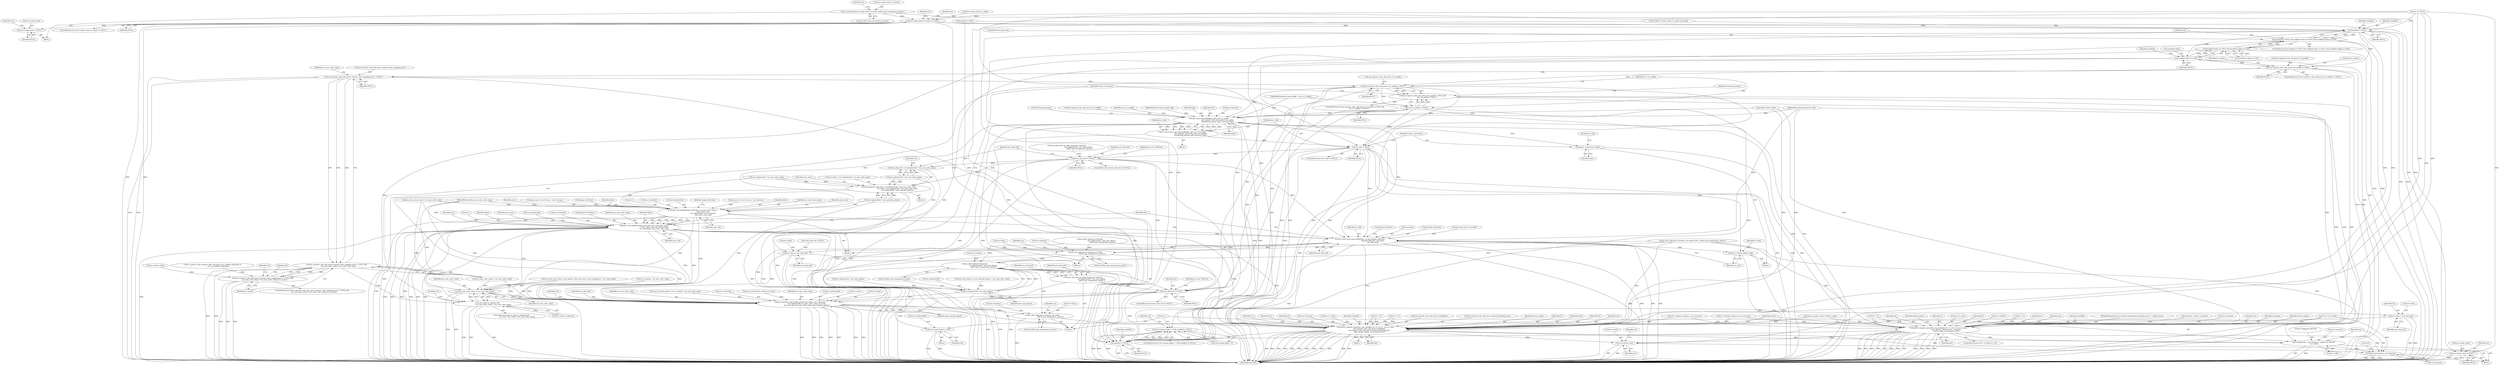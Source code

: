 digraph "0_ghostscript_d621292fb2c8157d9899dcd83fd04dd250e30fe4@pointer" {
"1000337" [label="(Call,rc_decrement(ctx->mask_stack->rc_mask, \"pdf14_pop_transparency_group\"))"];
"1000345" [label="(Call,ctx->mask_stack->rc_mask == NULL)"];
"1000361" [label="(Call,ctx->mask_stack = NULL)"];
"1000371" [label="(Call,tos->mask_stack = NULL)"];
"1000383" [label="(Call,maskbuf != NULL)"];
"1000382" [label="(Call,maskbuf != NULL && maskbuf->data == NULL && maskbuf->alpha == 255)"];
"1000911" [label="(Call,ctx->smask_depth > 0 && maskbuf != NULL)"];
"1000387" [label="(Call,maskbuf->data == NULL)"];
"1000386" [label="(Call,maskbuf->data == NULL && maskbuf->alpha == 255)"];
"1000445" [label="(Call,nos->parent_color_info_procs->icc_profile != NULL)"];
"1000474" [label="(Call,nos->parent_color_info_procs->parent_color_mapping_procs != NULL)"];
"1000473" [label="(Call,nos->parent_color_info_procs->parent_color_mapping_procs != NULL &&\n        nos_num_color_comp != tos_num_color_comp)"];
"1000472" [label="(Call,(nos->parent_color_info_procs->parent_color_mapping_procs != NULL &&\n        nos_num_color_comp != tos_num_color_comp) || icc_match)"];
"1000713" [label="(Call,!(icc_link->is_identity) &&\n                        nos_num_color_comp != tos_num_color_comp)"];
"1000509" [label="(Call,nos->parent_color_info_procs->icc_profile != NULL)"];
"1000508" [label="(Call,nos->parent_color_info_procs->icc_profile != NULL &&\n                curr_icc_profile != NULL)"];
"1000516" [label="(Call,curr_icc_profile != NULL)"];
"1000552" [label="(Call,gsicc_get_link_profile(pgs, dev, curr_icc_profile,\n                                    nos->parent_color_info_procs->icc_profile,\n                                    &rendering_params, pgs->memory, false))"];
"1000550" [label="(Call,icc_link = gsicc_get_link_profile(pgs, dev, curr_icc_profile,\n                                    nos->parent_color_info_procs->icc_profile,\n                                    &rendering_params, pgs->memory, false))"];
"1000568" [label="(Call,icc_link != NULL)"];
"1000599" [label="(Call,new_data_buf == NULL)"];
"1000604" [label="(Call,memcpy(new_data_buf + tos->planestride * nos_num_color_comp,\n                                   tos->data + tos->planestride * tos_num_color_comp,\n                                   tos->planestride * num_noncolor_planes))"];
"1000605" [label="(Call,new_data_buf + tos->planestride * nos_num_color_comp)"];
"1000699" [label="(Call,(icc_link->procs.map_buffer)(dev, icc_link, &input_buff_desc,\n                                                     &output_buff_desc, tos->data,\n                                                     new_data_buf))"];
"1000710" [label="(Call,gsicc_release_link(icc_link))"];
"1000722" [label="(Call,gs_free_object(ctx->memory, tos->data,\n                            \"pdf14_pop_transparency_group\"))"];
"1000740" [label="(Call,gs_alloc_bytes(ctx->memory,\n                                    tos->planestride * new_num_planes,\n                                    \"pdf14_pop_transparency_group\"))"];
"1000738" [label="(Call,new_data_buf = gs_alloc_bytes(ctx->memory,\n                                    tos->planestride * new_num_planes,\n                                    \"pdf14_pop_transparency_group\"))"];
"1000751" [label="(Call,new_data_buf == NULL)"];
"1000756" [label="(Call,gs_transform_color_buffer_generic(tos->data, tos->rowstride,\n                            tos->planestride, tos_num_color_comp, tos->rect,\n                            new_data_buf, nos_num_color_comp, num_noncolor_planes))"];
"1000773" [label="(Call,gs_free_object(ctx->memory, tos->data,\n                                \"pdf14_pop_transparency_group\"))"];
"1000846" [label="(Call,pdf14_compose_group(tos, nos, maskbuf, x0, x1, y0, y1, nos->n_chan,\n                 nos->parent_color_info_procs->isadditive,\n                 nos->parent_color_info_procs->parent_blending_procs,\n                 false, drawn_comps, ctx->memory, dev))"];
"1000905" [label="(Call,ctx->stack = nos)"];
"1000917" [label="(Call,maskbuf != NULL)"];
"1000926" [label="(Call,if_debug1m('v', ctx->memory, \"[v]pop buf, idle=%d\n\", tos->idle))"];
"1000935" [label="(Call,pdf14_buf_free(tos, ctx->memory))"];
"1000781" [label="(Call,tos->data = new_data_buf)"];
"1000730" [label="(Call,tos->data = new_data_buf)"];
"1000572" [label="(Call,nonicc_conversion = false)"];
"1000667" [label="(Call,gsicc_init_buffer(&input_buff_desc, tos_num_color_comp, 1,\n                                          false, false, true,\n                                          tos->planestride, tos->rowstride,\n                                          num_rows, num_cols))"];
"1000683" [label="(Call,gsicc_init_buffer(&output_buff_desc, nos_num_color_comp,\n                                          1, false, false, true, tos->planestride,\n                                          tos->rowstride, num_rows, num_cols))"];
"1000718" [label="(Call,nos_num_color_comp != tos_num_color_comp)"];
"1000744" [label="(Call,tos->planestride * new_num_planes)"];
"1000921" [label="(Call,ctx->smask_blend = true)"];
"1000883" [label="(Call,pdf14_compose_group(tos, nos, maskbuf, x0, x1, y0, y1, nos->n_chan,\n                                ctx->additive, pblend_procs, overprint,\n                                drawn_comps, ctx->memory, dev))"];
"1000572" [label="(Call,nonicc_conversion = false)"];
"1000919" [label="(Identifier,NULL)"];
"1000509" [label="(Call,nos->parent_color_info_procs->icc_profile != NULL)"];
"1000714" [label="(Call,!(icc_link->is_identity))"];
"1000385" [label="(Identifier,NULL)"];
"1000711" [label="(Identifier,icc_link)"];
"1000445" [label="(Call,nos->parent_color_info_procs->icc_profile != NULL)"];
"1000862" [label="(Call,nos->parent_color_info_procs->parent_blending_procs)"];
"1000741" [label="(Call,ctx->memory)"];
"1000362" [label="(Call,ctx->mask_stack)"];
"1000232" [label="(Call,maskbuf = NULL)"];
"1000522" [label="(Identifier,rendering_params)"];
"1000681" [label="(Identifier,num_rows)"];
"1000137" [label="(MethodParameterIn,gs_gstate *pgs)"];
"1000386" [label="(Call,maskbuf->data == NULL && maskbuf->alpha == 255)"];
"1000381" [label="(ControlStructure,if (maskbuf != NULL && maskbuf->data == NULL && maskbuf->alpha == 255))"];
"1000877" [label="(Call,x0 < x1)"];
"1000141" [label="(MethodParameterIn,cmm_profile_t *curr_icc_profile)"];
"1000671" [label="(Literal,1)"];
"1000729" [label="(Literal,\"pdf14_pop_transparency_group\")"];
"1000688" [label="(Identifier,false)"];
"1000468" [label="(Call,icc_match = false)"];
"1000494" [label="(Block,)"];
"1000920" [label="(Block,)"];
"1000346" [label="(Call,ctx->mask_stack->rc_mask)"];
"1000909" [label="(Identifier,nos)"];
"1000404" [label="(Identifier,ctx)"];
"1000726" [label="(Call,tos->data)"];
"1000724" [label="(Identifier,ctx)"];
"1000573" [label="(Identifier,nonicc_conversion)"];
"1000732" [label="(Identifier,tos)"];
"1000344" [label="(ControlStructure,if (ctx->mask_stack->rc_mask == NULL ))"];
"1000678" [label="(Call,tos->rowstride)"];
"1000690" [label="(Identifier,true)"];
"1000905" [label="(Call,ctx->stack = nos)"];
"1000753" [label="(Identifier,NULL)"];
"1000592" [label="(Call,tos->planestride * new_num_planes)"];
"1000867" [label="(Identifier,false)"];
"1000904" [label="(JumpTarget,exit:)"];
"1000850" [label="(Identifier,x0)"];
"1000780" [label="(Literal,\"pdf14_pop_transparency_group\")"];
"1000454" [label="(Identifier,icc_match)"];
"1000634" [label="(Identifier,num_rows)"];
"1000578" [label="(Identifier,icc_link)"];
"1000585" [label="(Block,)"];
"1000571" [label="(Block,)"];
"1000510" [label="(Call,nos->parent_color_info_procs->icc_profile)"];
"1000145" [label="(Call,*tos = ctx->stack)"];
"1000209" [label="(Call,nos_num_color_comp = nos->parent_color_info_procs->num_components - nos->num_spots)"];
"1000484" [label="(Identifier,icc_match)"];
"1000709" [label="(Identifier,new_data_buf)"];
"1000906" [label="(Call,ctx->stack)"];
"1000675" [label="(Call,tos->planestride)"];
"1000887" [label="(Identifier,x0)"];
"1000568" [label="(Call,icc_link != NULL)"];
"1000685" [label="(Identifier,output_buff_desc)"];
"1000772" [label="(Identifier,num_noncolor_planes)"];
"1000755" [label="(Identifier,gs_error_VMerror)"];
"1000922" [label="(Call,ctx->smask_blend)"];
"1000734" [label="(Identifier,new_data_buf)"];
"1000758" [label="(Identifier,tos)"];
"1000897" [label="(Identifier,pblend_procs)"];
"1000683" [label="(Call,gsicc_init_buffer(&output_buff_desc, nos_num_color_comp,\n                                          1, false, false, true, tos->planestride,\n                                          tos->rowstride, num_rows, num_cols))"];
"1000923" [label="(Identifier,ctx)"];
"1000942" [label="(MethodReturn,RET)"];
"1000766" [label="(Identifier,tos_num_color_comp)"];
"1000495" [label="(Call,num_noncolor_planes = tos->n_planes - tos_num_color_comp)"];
"1000473" [label="(Call,nos->parent_color_info_procs->parent_color_mapping_procs != NULL &&\n        nos_num_color_comp != tos_num_color_comp)"];
"1000738" [label="(Call,new_data_buf = gs_alloc_bytes(ctx->memory,\n                                    tos->planestride * new_num_planes,\n                                    \"pdf14_pop_transparency_group\"))"];
"1000700" [label="(Identifier,dev)"];
"1000446" [label="(Call,nos->parent_color_info_procs->icc_profile)"];
"1000143" [label="(Block,)"];
"1000371" [label="(Call,tos->mask_stack = NULL)"];
"1000911" [label="(Call,ctx->smask_depth > 0 && maskbuf != NULL)"];
"1000603" [label="(Identifier,gs_error_VMerror)"];
"1000752" [label="(Identifier,new_data_buf)"];
"1000760" [label="(Call,tos->rowstride)"];
"1000890" [label="(Identifier,y1)"];
"1000883" [label="(Call,pdf14_compose_group(tos, nos, maskbuf, x0, x1, y0, y1, nos->n_chan,\n                                ctx->additive, pblend_procs, overprint,\n                                drawn_comps, ctx->memory, dev))"];
"1000605" [label="(Call,new_data_buf + tos->planestride * nos_num_color_comp)"];
"1000453" [label="(Call,icc_match = (nos->parent_color_info_procs->icc_profile->hashcode !=\n                        curr_icc_profile->hashcode))"];
"1000719" [label="(Identifier,nos_num_color_comp)"];
"1000712" [label="(ControlStructure,if(!(icc_link->is_identity) &&\n                        nos_num_color_comp != tos_num_color_comp))"];
"1000740" [label="(Call,gs_alloc_bytes(ctx->memory,\n                                    tos->planestride * new_num_planes,\n                                    \"pdf14_pop_transparency_group\"))"];
"1000891" [label="(Call,nos->n_chan)"];
"1000142" [label="(MethodParameterIn,gx_device *dev)"];
"1000650" [label="(Call,num_cols = tos->rect.q.x - tos->rect.p.x)"];
"1000672" [label="(Identifier,false)"];
"1000918" [label="(Identifier,maskbuf)"];
"1000848" [label="(Identifier,nos)"];
"1000488" [label="(Call,x0 < x1)"];
"1000264" [label="(Call,y0 = max(tos->dirty.p.y, nos->rect.p.y))"];
"1000245" [label="(Call,nos == NULL)"];
"1000375" [label="(Identifier,NULL)"];
"1000853" [label="(Identifier,y1)"];
"1000917" [label="(Call,maskbuf != NULL)"];
"1000489" [label="(Identifier,x0)"];
"1000588" [label="(Call,gs_alloc_bytes(ctx->memory,\n                                                tos->planestride * new_num_planes,\n                                                    \"pdf14_pop_transparency_group\"))"];
"1000872" [label="(Identifier,dev)"];
"1000847" [label="(Identifier,tos)"];
"1000168" [label="(Call,*new_data_buf = NULL)"];
"1000451" [label="(Identifier,NULL)"];
"1000852" [label="(Identifier,y0)"];
"1000925" [label="(Identifier,true)"];
"1000869" [label="(Call,ctx->memory)"];
"1000383" [label="(Call,maskbuf != NULL)"];
"1000702" [label="(Call,&input_buff_desc)"];
"1000365" [label="(Identifier,NULL)"];
"1000343" [label="(Literal,\"pdf14_pop_transparency_group\")"];
"1000614" [label="(Identifier,tos)"];
"1000682" [label="(Identifier,num_cols)"];
"1000361" [label="(Call,ctx->mask_stack = NULL)"];
"1000910" [label="(ControlStructure,if (ctx->smask_depth > 0 && maskbuf != NULL))"];
"1000731" [label="(Call,tos->data)"];
"1000607" [label="(Call,tos->planestride * nos_num_color_comp)"];
"1000748" [label="(Identifier,new_num_planes)"];
"1000889" [label="(Identifier,y0)"];
"1000670" [label="(Identifier,tos_num_color_comp)"];
"1000378" [label="(Identifier,tos)"];
"1000854" [label="(Call,nos->n_chan)"];
"1000351" [label="(Identifier,NULL)"];
"1000941" [label="(Literal,0)"];
"1000926" [label="(Call,if_debug1m('v', ctx->memory, \"[v]pop buf, idle=%d\n\", tos->idle))"];
"1000785" [label="(Identifier,new_data_buf)"];
"1000914" [label="(Identifier,ctx)"];
"1000687" [label="(Literal,1)"];
"1000849" [label="(Identifier,maskbuf)"];
"1000444" [label="(ControlStructure,if (nos->parent_color_info_procs->icc_profile != NULL))"];
"1000348" [label="(Identifier,ctx)"];
"1000387" [label="(Call,maskbuf->data == NULL)"];
"1000482" [label="(Identifier,nos_num_color_comp)"];
"1000497" [label="(Call,tos->n_planes - tos_num_color_comp)"];
"1000250" [label="(Call,rect_intersect(tos->dirty, tos->rect))"];
"1000721" [label="(Block,)"];
"1000894" [label="(Call,ctx->additive)"];
"1000783" [label="(Identifier,tos)"];
"1000586" [label="(Call,new_data_buf = gs_alloc_bytes(ctx->memory,\n                                                tos->planestride * new_num_planes,\n                                                    \"pdf14_pop_transparency_group\"))"];
"1000771" [label="(Identifier,nos_num_color_comp)"];
"1000345" [label="(Call,ctx->mask_stack->rc_mask == NULL)"];
"1000475" [label="(Call,nos->parent_color_info_procs->parent_color_mapping_procs)"];
"1000710" [label="(Call,gsicc_release_link(icc_link))"];
"1000737" [label="(Block,)"];
"1000763" [label="(Call,tos->planestride)"];
"1000730" [label="(Call,tos->data = new_data_buf)"];
"1000749" [label="(Literal,\"pdf14_pop_transparency_group\")"];
"1000491" [label="(Call,y0 < y1)"];
"1000281" [label="(Call,y1 = min(tos->dirty.q.y, nos->rect.q.y))"];
"1000936" [label="(Identifier,tos)"];
"1000767" [label="(Call,tos->rect)"];
"1000372" [label="(Call,tos->mask_stack)"];
"1000517" [label="(Identifier,curr_icc_profile)"];
"1000781" [label="(Call,tos->data = new_data_buf)"];
"1000600" [label="(Identifier,new_data_buf)"];
"1000553" [label="(Identifier,pgs)"];
"1000604" [label="(Call,memcpy(new_data_buf + tos->planestride * nos_num_color_comp,\n                                   tos->data + tos->planestride * tos_num_color_comp,\n                                   tos->planestride * num_noncolor_planes))"];
"1000880" [label="(Call,y0 < y1)"];
"1000574" [label="(Identifier,false)"];
"1000474" [label="(Call,nos->parent_color_info_procs->parent_color_mapping_procs != NULL)"];
"1000480" [label="(Identifier,NULL)"];
"1000337" [label="(Call,rc_decrement(ctx->mask_stack->rc_mask, \"pdf14_pop_transparency_group\"))"];
"1000875" [label="(ControlStructure,if (x0 < x1 && y0 < y1))"];
"1000722" [label="(Call,gs_free_object(ctx->memory, tos->data,\n                            \"pdf14_pop_transparency_group\"))"];
"1000777" [label="(Call,tos->data)"];
"1000621" [label="(Call,tos->planestride * num_noncolor_planes)"];
"1000744" [label="(Call,tos->planestride * new_num_planes)"];
"1000888" [label="(Identifier,x1)"];
"1000554" [label="(Identifier,dev)"];
"1000567" [label="(ControlStructure,if (icc_link != NULL))"];
"1000885" [label="(Identifier,nos)"];
"1000931" [label="(Literal,\"[v]pop buf, idle=%d\n\")"];
"1000706" [label="(Call,tos->data)"];
"1000699" [label="(Call,(icc_link->procs.map_buffer)(dev, icc_link, &input_buff_desc,\n                                                     &output_buff_desc, tos->data,\n                                                     new_data_buf))"];
"1000937" [label="(Call,ctx->memory)"];
"1000563" [label="(Call,pgs->memory)"];
"1000713" [label="(Call,!(icc_link->is_identity) &&\n                        nos_num_color_comp != tos_num_color_comp)"];
"1000338" [label="(Call,ctx->mask_stack->rc_mask)"];
"1000507" [label="(ControlStructure,if (nos->parent_color_info_procs->icc_profile != NULL &&\n                curr_icc_profile != NULL))"];
"1000757" [label="(Call,tos->data)"];
"1000368" [label="(Identifier,ctx)"];
"1000932" [label="(Call,tos->idle)"];
"1000704" [label="(Call,&output_buff_desc)"];
"1000516" [label="(Call,curr_icc_profile != NULL)"];
"1000689" [label="(Identifier,false)"];
"1000684" [label="(Call,&output_buff_desc)"];
"1000745" [label="(Call,tos->planestride)"];
"1000336" [label="(Block,)"];
"1000394" [label="(Identifier,maskbuf)"];
"1000601" [label="(Identifier,NULL)"];
"1000774" [label="(Call,ctx->memory)"];
"1000686" [label="(Identifier,nos_num_color_comp)"];
"1000886" [label="(Identifier,maskbuf)"];
"1000389" [label="(Identifier,maskbuf)"];
"1000912" [label="(Call,ctx->smask_depth > 0)"];
"1000384" [label="(Identifier,maskbuf)"];
"1000756" [label="(Call,gs_transform_color_buffer_generic(tos->data, tos->rowstride,\n                            tos->planestride, tos_num_color_comp, tos->rect,\n                            new_data_buf, nos_num_color_comp, num_noncolor_planes))"];
"1000515" [label="(Identifier,NULL)"];
"1000582" [label="(Call,nos_num_color_comp != tos_num_color_comp)"];
"1000392" [label="(Call,maskbuf->alpha == 255)"];
"1000519" [label="(Block,)"];
"1000569" [label="(Identifier,icc_link)"];
"1000667" [label="(Call,gsicc_init_buffer(&input_buff_desc, tos_num_color_comp, 1,\n                                          false, false, true,\n                                          tos->planestride, tos->rowstride,\n                                          num_rows, num_cols))"];
"1000481" [label="(Call,nos_num_color_comp != tos_num_color_comp)"];
"1000612" [label="(Call,tos->data + tos->planestride * tos_num_color_comp)"];
"1000674" [label="(Identifier,true)"];
"1000697" [label="(Identifier,num_rows)"];
"1000139" [label="(MethodParameterIn,const pdf14_nonseparable_blending_procs_t * pblend_procs)"];
"1000388" [label="(Call,maskbuf->data)"];
"1000188" [label="(Call,overprint = pdev->overprint)"];
"1000382" [label="(Call,maskbuf != NULL && maskbuf->data == NULL && maskbuf->alpha == 255)"];
"1000846" [label="(Call,pdf14_compose_group(tos, nos, maskbuf, x0, x1, y0, y1, nos->n_chan,\n                 nos->parent_color_info_procs->isadditive,\n                 nos->parent_color_info_procs->parent_blending_procs,\n                 false, drawn_comps, ctx->memory, dev))"];
"1000750" [label="(ControlStructure,if (new_data_buf == NULL))"];
"1000355" [label="(Identifier,ctx)"];
"1000691" [label="(Call,tos->planestride)"];
"1000903" [label="(Identifier,dev)"];
"1000633" [label="(Call,num_rows = tos->rect.q.y - tos->rect.p.y)"];
"1000570" [label="(Identifier,NULL)"];
"1000718" [label="(Call,nos_num_color_comp != tos_num_color_comp)"];
"1000739" [label="(Identifier,new_data_buf)"];
"1000857" [label="(Call,nos->parent_color_info_procs->isadditive)"];
"1000552" [label="(Call,gsicc_get_link_profile(pgs, dev, curr_icc_profile,\n                                    nos->parent_color_info_procs->icc_profile,\n                                    &rendering_params, pgs->memory, false))"];
"1000194" [label="(Call,drawn_comps = pdev->drawn_comps)"];
"1000900" [label="(Call,ctx->memory)"];
"1000628" [label="(Call,new_data_buf = tos->data)"];
"1000868" [label="(Identifier,drawn_comps)"];
"1000518" [label="(Identifier,NULL)"];
"1000775" [label="(Identifier,ctx)"];
"1000851" [label="(Identifier,x1)"];
"1000701" [label="(Identifier,icc_link)"];
"1000140" [label="(MethodParameterIn,int tos_num_color_comp)"];
"1000698" [label="(Identifier,num_cols)"];
"1000694" [label="(Call,tos->rowstride)"];
"1000502" [label="(Call,new_num_planes = num_noncolor_planes + nos_num_color_comp)"];
"1000471" [label="(ControlStructure,if ((nos->parent_color_info_procs->parent_color_mapping_procs != NULL &&\n        nos_num_color_comp != tos_num_color_comp) || icc_match))"];
"1000751" [label="(Call,new_data_buf == NULL)"];
"1000184" [label="(Call,(pdf14_device *)dev)"];
"1000353" [label="(Call,gs_free_object(ctx->memory, ctx->mask_stack, \"pdf14_pop_transparency_group\"))"];
"1000884" [label="(Identifier,tos)"];
"1000716" [label="(Identifier,icc_link)"];
"1000616" [label="(Call,tos->planestride * tos_num_color_comp)"];
"1000898" [label="(Identifier,overprint)"];
"1000391" [label="(Identifier,NULL)"];
"1000561" [label="(Call,&rendering_params)"];
"1000935" [label="(Call,pdf14_buf_free(tos, ctx->memory))"];
"1000237" [label="(Call,maskbuf = mask_stack->rc_mask->mask_buf)"];
"1000472" [label="(Call,(nos->parent_color_info_procs->parent_color_mapping_procs != NULL &&\n        nos_num_color_comp != tos_num_color_comp) || icc_match)"];
"1000878" [label="(Identifier,x0)"];
"1000508" [label="(Call,nos->parent_color_info_procs->icc_profile != NULL &&\n                curr_icc_profile != NULL)"];
"1000556" [label="(Call,nos->parent_color_info_procs->icc_profile)"];
"1000927" [label="(Literal,'v')"];
"1000782" [label="(Call,tos->data)"];
"1000397" [label="(ControlStructure,goto exit;)"];
"1000580" [label="(Block,)"];
"1000723" [label="(Call,ctx->memory)"];
"1000551" [label="(Identifier,icc_link)"];
"1000921" [label="(Call,ctx->smask_blend = true)"];
"1000788" [label="(Identifier,tos)"];
"1000550" [label="(Call,icc_link = gsicc_get_link_profile(pgs, dev, curr_icc_profile,\n                                    nos->parent_color_info_procs->icc_profile,\n                                    &rendering_params, pgs->memory, false))"];
"1000928" [label="(Call,ctx->memory)"];
"1000598" [label="(ControlStructure,if (new_data_buf == NULL))"];
"1000469" [label="(Identifier,icc_match)"];
"1000599" [label="(Call,new_data_buf == NULL)"];
"1000736" [label="(Identifier,nonicc_conversion)"];
"1000566" [label="(Identifier,false)"];
"1000668" [label="(Call,&input_buff_desc)"];
"1000673" [label="(Identifier,false)"];
"1000606" [label="(Identifier,new_data_buf)"];
"1000363" [label="(Identifier,ctx)"];
"1000770" [label="(Identifier,new_data_buf)"];
"1000899" [label="(Identifier,drawn_comps)"];
"1000773" [label="(Call,gs_free_object(ctx->memory, tos->data,\n                                \"pdf14_pop_transparency_group\"))"];
"1000555" [label="(Identifier,curr_icc_profile)"];
"1000720" [label="(Identifier,tos_num_color_comp)"];
"1000337" -> "1000336"  [label="AST: "];
"1000337" -> "1000343"  [label="CFG: "];
"1000338" -> "1000337"  [label="AST: "];
"1000343" -> "1000337"  [label="AST: "];
"1000348" -> "1000337"  [label="CFG: "];
"1000337" -> "1000942"  [label="DDG: "];
"1000337" -> "1000345"  [label="DDG: "];
"1000345" -> "1000344"  [label="AST: "];
"1000345" -> "1000351"  [label="CFG: "];
"1000346" -> "1000345"  [label="AST: "];
"1000351" -> "1000345"  [label="AST: "];
"1000355" -> "1000345"  [label="CFG: "];
"1000363" -> "1000345"  [label="CFG: "];
"1000345" -> "1000942"  [label="DDG: "];
"1000345" -> "1000942"  [label="DDG: "];
"1000245" -> "1000345"  [label="DDG: "];
"1000345" -> "1000361"  [label="DDG: "];
"1000345" -> "1000371"  [label="DDG: "];
"1000345" -> "1000383"  [label="DDG: "];
"1000345" -> "1000917"  [label="DDG: "];
"1000361" -> "1000336"  [label="AST: "];
"1000361" -> "1000365"  [label="CFG: "];
"1000362" -> "1000361"  [label="AST: "];
"1000365" -> "1000361"  [label="AST: "];
"1000368" -> "1000361"  [label="CFG: "];
"1000371" -> "1000143"  [label="AST: "];
"1000371" -> "1000375"  [label="CFG: "];
"1000372" -> "1000371"  [label="AST: "];
"1000375" -> "1000371"  [label="AST: "];
"1000378" -> "1000371"  [label="CFG: "];
"1000371" -> "1000942"  [label="DDG: "];
"1000371" -> "1000942"  [label="DDG: "];
"1000245" -> "1000371"  [label="DDG: "];
"1000383" -> "1000382"  [label="AST: "];
"1000383" -> "1000385"  [label="CFG: "];
"1000384" -> "1000383"  [label="AST: "];
"1000385" -> "1000383"  [label="AST: "];
"1000389" -> "1000383"  [label="CFG: "];
"1000382" -> "1000383"  [label="CFG: "];
"1000383" -> "1000942"  [label="DDG: "];
"1000383" -> "1000942"  [label="DDG: "];
"1000383" -> "1000382"  [label="DDG: "];
"1000383" -> "1000382"  [label="DDG: "];
"1000232" -> "1000383"  [label="DDG: "];
"1000237" -> "1000383"  [label="DDG: "];
"1000245" -> "1000383"  [label="DDG: "];
"1000383" -> "1000387"  [label="DDG: "];
"1000383" -> "1000445"  [label="DDG: "];
"1000383" -> "1000846"  [label="DDG: "];
"1000383" -> "1000883"  [label="DDG: "];
"1000383" -> "1000917"  [label="DDG: "];
"1000383" -> "1000917"  [label="DDG: "];
"1000382" -> "1000381"  [label="AST: "];
"1000382" -> "1000386"  [label="CFG: "];
"1000386" -> "1000382"  [label="AST: "];
"1000397" -> "1000382"  [label="CFG: "];
"1000404" -> "1000382"  [label="CFG: "];
"1000382" -> "1000942"  [label="DDG: "];
"1000382" -> "1000942"  [label="DDG: "];
"1000386" -> "1000382"  [label="DDG: "];
"1000386" -> "1000382"  [label="DDG: "];
"1000382" -> "1000911"  [label="DDG: "];
"1000911" -> "1000910"  [label="AST: "];
"1000911" -> "1000912"  [label="CFG: "];
"1000911" -> "1000917"  [label="CFG: "];
"1000912" -> "1000911"  [label="AST: "];
"1000917" -> "1000911"  [label="AST: "];
"1000923" -> "1000911"  [label="CFG: "];
"1000927" -> "1000911"  [label="CFG: "];
"1000911" -> "1000942"  [label="DDG: "];
"1000911" -> "1000942"  [label="DDG: "];
"1000911" -> "1000942"  [label="DDG: "];
"1000912" -> "1000911"  [label="DDG: "];
"1000912" -> "1000911"  [label="DDG: "];
"1000917" -> "1000911"  [label="DDG: "];
"1000917" -> "1000911"  [label="DDG: "];
"1000387" -> "1000386"  [label="AST: "];
"1000387" -> "1000391"  [label="CFG: "];
"1000388" -> "1000387"  [label="AST: "];
"1000391" -> "1000387"  [label="AST: "];
"1000394" -> "1000387"  [label="CFG: "];
"1000386" -> "1000387"  [label="CFG: "];
"1000387" -> "1000942"  [label="DDG: "];
"1000387" -> "1000942"  [label="DDG: "];
"1000387" -> "1000386"  [label="DDG: "];
"1000387" -> "1000386"  [label="DDG: "];
"1000387" -> "1000445"  [label="DDG: "];
"1000387" -> "1000917"  [label="DDG: "];
"1000386" -> "1000392"  [label="CFG: "];
"1000392" -> "1000386"  [label="AST: "];
"1000386" -> "1000942"  [label="DDG: "];
"1000386" -> "1000942"  [label="DDG: "];
"1000392" -> "1000386"  [label="DDG: "];
"1000392" -> "1000386"  [label="DDG: "];
"1000445" -> "1000444"  [label="AST: "];
"1000445" -> "1000451"  [label="CFG: "];
"1000446" -> "1000445"  [label="AST: "];
"1000451" -> "1000445"  [label="AST: "];
"1000454" -> "1000445"  [label="CFG: "];
"1000469" -> "1000445"  [label="CFG: "];
"1000445" -> "1000942"  [label="DDG: "];
"1000445" -> "1000942"  [label="DDG: "];
"1000445" -> "1000474"  [label="DDG: "];
"1000445" -> "1000509"  [label="DDG: "];
"1000474" -> "1000473"  [label="AST: "];
"1000474" -> "1000480"  [label="CFG: "];
"1000475" -> "1000474"  [label="AST: "];
"1000480" -> "1000474"  [label="AST: "];
"1000482" -> "1000474"  [label="CFG: "];
"1000473" -> "1000474"  [label="CFG: "];
"1000474" -> "1000942"  [label="DDG: "];
"1000474" -> "1000942"  [label="DDG: "];
"1000474" -> "1000473"  [label="DDG: "];
"1000474" -> "1000473"  [label="DDG: "];
"1000474" -> "1000509"  [label="DDG: "];
"1000474" -> "1000917"  [label="DDG: "];
"1000473" -> "1000472"  [label="AST: "];
"1000473" -> "1000481"  [label="CFG: "];
"1000481" -> "1000473"  [label="AST: "];
"1000484" -> "1000473"  [label="CFG: "];
"1000472" -> "1000473"  [label="CFG: "];
"1000473" -> "1000942"  [label="DDG: "];
"1000473" -> "1000942"  [label="DDG: "];
"1000473" -> "1000472"  [label="DDG: "];
"1000473" -> "1000472"  [label="DDG: "];
"1000481" -> "1000473"  [label="DDG: "];
"1000481" -> "1000473"  [label="DDG: "];
"1000473" -> "1000713"  [label="DDG: "];
"1000472" -> "1000471"  [label="AST: "];
"1000472" -> "1000484"  [label="CFG: "];
"1000484" -> "1000472"  [label="AST: "];
"1000489" -> "1000472"  [label="CFG: "];
"1000878" -> "1000472"  [label="CFG: "];
"1000472" -> "1000942"  [label="DDG: "];
"1000472" -> "1000942"  [label="DDG: "];
"1000472" -> "1000942"  [label="DDG: "];
"1000468" -> "1000472"  [label="DDG: "];
"1000453" -> "1000472"  [label="DDG: "];
"1000713" -> "1000712"  [label="AST: "];
"1000713" -> "1000714"  [label="CFG: "];
"1000713" -> "1000718"  [label="CFG: "];
"1000714" -> "1000713"  [label="AST: "];
"1000718" -> "1000713"  [label="AST: "];
"1000724" -> "1000713"  [label="CFG: "];
"1000736" -> "1000713"  [label="CFG: "];
"1000713" -> "1000942"  [label="DDG: "];
"1000713" -> "1000942"  [label="DDG: "];
"1000713" -> "1000942"  [label="DDG: "];
"1000714" -> "1000713"  [label="DDG: "];
"1000718" -> "1000713"  [label="DDG: "];
"1000718" -> "1000713"  [label="DDG: "];
"1000582" -> "1000713"  [label="DDG: "];
"1000509" -> "1000508"  [label="AST: "];
"1000509" -> "1000515"  [label="CFG: "];
"1000510" -> "1000509"  [label="AST: "];
"1000515" -> "1000509"  [label="AST: "];
"1000517" -> "1000509"  [label="CFG: "];
"1000508" -> "1000509"  [label="CFG: "];
"1000509" -> "1000942"  [label="DDG: "];
"1000509" -> "1000942"  [label="DDG: "];
"1000509" -> "1000508"  [label="DDG: "];
"1000509" -> "1000508"  [label="DDG: "];
"1000509" -> "1000516"  [label="DDG: "];
"1000509" -> "1000552"  [label="DDG: "];
"1000509" -> "1000568"  [label="DDG: "];
"1000509" -> "1000751"  [label="DDG: "];
"1000509" -> "1000917"  [label="DDG: "];
"1000508" -> "1000507"  [label="AST: "];
"1000508" -> "1000516"  [label="CFG: "];
"1000516" -> "1000508"  [label="AST: "];
"1000522" -> "1000508"  [label="CFG: "];
"1000736" -> "1000508"  [label="CFG: "];
"1000508" -> "1000942"  [label="DDG: "];
"1000508" -> "1000942"  [label="DDG: "];
"1000508" -> "1000942"  [label="DDG: "];
"1000516" -> "1000508"  [label="DDG: "];
"1000516" -> "1000508"  [label="DDG: "];
"1000516" -> "1000518"  [label="CFG: "];
"1000517" -> "1000516"  [label="AST: "];
"1000518" -> "1000516"  [label="AST: "];
"1000516" -> "1000942"  [label="DDG: "];
"1000516" -> "1000942"  [label="DDG: "];
"1000141" -> "1000516"  [label="DDG: "];
"1000516" -> "1000552"  [label="DDG: "];
"1000516" -> "1000568"  [label="DDG: "];
"1000516" -> "1000751"  [label="DDG: "];
"1000516" -> "1000917"  [label="DDG: "];
"1000552" -> "1000550"  [label="AST: "];
"1000552" -> "1000566"  [label="CFG: "];
"1000553" -> "1000552"  [label="AST: "];
"1000554" -> "1000552"  [label="AST: "];
"1000555" -> "1000552"  [label="AST: "];
"1000556" -> "1000552"  [label="AST: "];
"1000561" -> "1000552"  [label="AST: "];
"1000563" -> "1000552"  [label="AST: "];
"1000566" -> "1000552"  [label="AST: "];
"1000550" -> "1000552"  [label="CFG: "];
"1000552" -> "1000942"  [label="DDG: "];
"1000552" -> "1000942"  [label="DDG: "];
"1000552" -> "1000942"  [label="DDG: "];
"1000552" -> "1000942"  [label="DDG: "];
"1000552" -> "1000942"  [label="DDG: "];
"1000552" -> "1000550"  [label="DDG: "];
"1000552" -> "1000550"  [label="DDG: "];
"1000552" -> "1000550"  [label="DDG: "];
"1000552" -> "1000550"  [label="DDG: "];
"1000552" -> "1000550"  [label="DDG: "];
"1000552" -> "1000550"  [label="DDG: "];
"1000552" -> "1000550"  [label="DDG: "];
"1000137" -> "1000552"  [label="DDG: "];
"1000184" -> "1000552"  [label="DDG: "];
"1000142" -> "1000552"  [label="DDG: "];
"1000141" -> "1000552"  [label="DDG: "];
"1000552" -> "1000572"  [label="DDG: "];
"1000552" -> "1000667"  [label="DDG: "];
"1000552" -> "1000699"  [label="DDG: "];
"1000552" -> "1000846"  [label="DDG: "];
"1000552" -> "1000846"  [label="DDG: "];
"1000550" -> "1000519"  [label="AST: "];
"1000551" -> "1000550"  [label="AST: "];
"1000569" -> "1000550"  [label="CFG: "];
"1000550" -> "1000942"  [label="DDG: "];
"1000550" -> "1000568"  [label="DDG: "];
"1000568" -> "1000567"  [label="AST: "];
"1000568" -> "1000570"  [label="CFG: "];
"1000569" -> "1000568"  [label="AST: "];
"1000570" -> "1000568"  [label="AST: "];
"1000573" -> "1000568"  [label="CFG: "];
"1000736" -> "1000568"  [label="CFG: "];
"1000568" -> "1000942"  [label="DDG: "];
"1000568" -> "1000942"  [label="DDG: "];
"1000568" -> "1000942"  [label="DDG: "];
"1000568" -> "1000599"  [label="DDG: "];
"1000568" -> "1000699"  [label="DDG: "];
"1000568" -> "1000710"  [label="DDG: "];
"1000568" -> "1000751"  [label="DDG: "];
"1000568" -> "1000917"  [label="DDG: "];
"1000599" -> "1000598"  [label="AST: "];
"1000599" -> "1000601"  [label="CFG: "];
"1000600" -> "1000599"  [label="AST: "];
"1000601" -> "1000599"  [label="AST: "];
"1000603" -> "1000599"  [label="CFG: "];
"1000606" -> "1000599"  [label="CFG: "];
"1000599" -> "1000942"  [label="DDG: "];
"1000599" -> "1000942"  [label="DDG: "];
"1000586" -> "1000599"  [label="DDG: "];
"1000599" -> "1000604"  [label="DDG: "];
"1000599" -> "1000605"  [label="DDG: "];
"1000599" -> "1000699"  [label="DDG: "];
"1000599" -> "1000751"  [label="DDG: "];
"1000599" -> "1000917"  [label="DDG: "];
"1000604" -> "1000585"  [label="AST: "];
"1000604" -> "1000621"  [label="CFG: "];
"1000605" -> "1000604"  [label="AST: "];
"1000612" -> "1000604"  [label="AST: "];
"1000621" -> "1000604"  [label="AST: "];
"1000634" -> "1000604"  [label="CFG: "];
"1000604" -> "1000942"  [label="DDG: "];
"1000604" -> "1000942"  [label="DDG: "];
"1000604" -> "1000942"  [label="DDG: "];
"1000604" -> "1000942"  [label="DDG: "];
"1000607" -> "1000604"  [label="DDG: "];
"1000607" -> "1000604"  [label="DDG: "];
"1000616" -> "1000604"  [label="DDG: "];
"1000616" -> "1000604"  [label="DDG: "];
"1000621" -> "1000604"  [label="DDG: "];
"1000621" -> "1000604"  [label="DDG: "];
"1000605" -> "1000607"  [label="CFG: "];
"1000606" -> "1000605"  [label="AST: "];
"1000607" -> "1000605"  [label="AST: "];
"1000614" -> "1000605"  [label="CFG: "];
"1000605" -> "1000942"  [label="DDG: "];
"1000607" -> "1000605"  [label="DDG: "];
"1000607" -> "1000605"  [label="DDG: "];
"1000699" -> "1000580"  [label="AST: "];
"1000699" -> "1000709"  [label="CFG: "];
"1000700" -> "1000699"  [label="AST: "];
"1000701" -> "1000699"  [label="AST: "];
"1000702" -> "1000699"  [label="AST: "];
"1000704" -> "1000699"  [label="AST: "];
"1000706" -> "1000699"  [label="AST: "];
"1000709" -> "1000699"  [label="AST: "];
"1000711" -> "1000699"  [label="CFG: "];
"1000699" -> "1000942"  [label="DDG: "];
"1000699" -> "1000942"  [label="DDG: "];
"1000699" -> "1000942"  [label="DDG: "];
"1000699" -> "1000942"  [label="DDG: "];
"1000699" -> "1000942"  [label="DDG: "];
"1000142" -> "1000699"  [label="DDG: "];
"1000667" -> "1000699"  [label="DDG: "];
"1000683" -> "1000699"  [label="DDG: "];
"1000628" -> "1000699"  [label="DDG: "];
"1000699" -> "1000710"  [label="DDG: "];
"1000699" -> "1000722"  [label="DDG: "];
"1000699" -> "1000730"  [label="DDG: "];
"1000699" -> "1000756"  [label="DDG: "];
"1000699" -> "1000846"  [label="DDG: "];
"1000710" -> "1000571"  [label="AST: "];
"1000710" -> "1000711"  [label="CFG: "];
"1000711" -> "1000710"  [label="AST: "];
"1000716" -> "1000710"  [label="CFG: "];
"1000710" -> "1000942"  [label="DDG: "];
"1000710" -> "1000942"  [label="DDG: "];
"1000722" -> "1000721"  [label="AST: "];
"1000722" -> "1000729"  [label="CFG: "];
"1000723" -> "1000722"  [label="AST: "];
"1000726" -> "1000722"  [label="AST: "];
"1000729" -> "1000722"  [label="AST: "];
"1000732" -> "1000722"  [label="CFG: "];
"1000722" -> "1000942"  [label="DDG: "];
"1000588" -> "1000722"  [label="DDG: "];
"1000353" -> "1000722"  [label="DDG: "];
"1000722" -> "1000740"  [label="DDG: "];
"1000722" -> "1000846"  [label="DDG: "];
"1000740" -> "1000738"  [label="AST: "];
"1000740" -> "1000749"  [label="CFG: "];
"1000741" -> "1000740"  [label="AST: "];
"1000744" -> "1000740"  [label="AST: "];
"1000749" -> "1000740"  [label="AST: "];
"1000738" -> "1000740"  [label="CFG: "];
"1000740" -> "1000942"  [label="DDG: "];
"1000740" -> "1000738"  [label="DDG: "];
"1000740" -> "1000738"  [label="DDG: "];
"1000740" -> "1000738"  [label="DDG: "];
"1000588" -> "1000740"  [label="DDG: "];
"1000353" -> "1000740"  [label="DDG: "];
"1000744" -> "1000740"  [label="DDG: "];
"1000744" -> "1000740"  [label="DDG: "];
"1000740" -> "1000773"  [label="DDG: "];
"1000738" -> "1000737"  [label="AST: "];
"1000739" -> "1000738"  [label="AST: "];
"1000752" -> "1000738"  [label="CFG: "];
"1000738" -> "1000942"  [label="DDG: "];
"1000738" -> "1000751"  [label="DDG: "];
"1000751" -> "1000750"  [label="AST: "];
"1000751" -> "1000753"  [label="CFG: "];
"1000752" -> "1000751"  [label="AST: "];
"1000753" -> "1000751"  [label="AST: "];
"1000755" -> "1000751"  [label="CFG: "];
"1000758" -> "1000751"  [label="CFG: "];
"1000751" -> "1000942"  [label="DDG: "];
"1000751" -> "1000942"  [label="DDG: "];
"1000751" -> "1000756"  [label="DDG: "];
"1000751" -> "1000917"  [label="DDG: "];
"1000756" -> "1000737"  [label="AST: "];
"1000756" -> "1000772"  [label="CFG: "];
"1000757" -> "1000756"  [label="AST: "];
"1000760" -> "1000756"  [label="AST: "];
"1000763" -> "1000756"  [label="AST: "];
"1000766" -> "1000756"  [label="AST: "];
"1000767" -> "1000756"  [label="AST: "];
"1000770" -> "1000756"  [label="AST: "];
"1000771" -> "1000756"  [label="AST: "];
"1000772" -> "1000756"  [label="AST: "];
"1000775" -> "1000756"  [label="CFG: "];
"1000756" -> "1000942"  [label="DDG: "];
"1000756" -> "1000942"  [label="DDG: "];
"1000756" -> "1000942"  [label="DDG: "];
"1000756" -> "1000942"  [label="DDG: "];
"1000756" -> "1000942"  [label="DDG: "];
"1000756" -> "1000942"  [label="DDG: "];
"1000756" -> "1000942"  [label="DDG: "];
"1000730" -> "1000756"  [label="DDG: "];
"1000683" -> "1000756"  [label="DDG: "];
"1000683" -> "1000756"  [label="DDG: "];
"1000744" -> "1000756"  [label="DDG: "];
"1000667" -> "1000756"  [label="DDG: "];
"1000497" -> "1000756"  [label="DDG: "];
"1000718" -> "1000756"  [label="DDG: "];
"1000718" -> "1000756"  [label="DDG: "];
"1000140" -> "1000756"  [label="DDG: "];
"1000250" -> "1000756"  [label="DDG: "];
"1000209" -> "1000756"  [label="DDG: "];
"1000481" -> "1000756"  [label="DDG: "];
"1000621" -> "1000756"  [label="DDG: "];
"1000495" -> "1000756"  [label="DDG: "];
"1000756" -> "1000773"  [label="DDG: "];
"1000756" -> "1000781"  [label="DDG: "];
"1000773" -> "1000737"  [label="AST: "];
"1000773" -> "1000780"  [label="CFG: "];
"1000774" -> "1000773"  [label="AST: "];
"1000777" -> "1000773"  [label="AST: "];
"1000780" -> "1000773"  [label="AST: "];
"1000783" -> "1000773"  [label="CFG: "];
"1000773" -> "1000942"  [label="DDG: "];
"1000773" -> "1000846"  [label="DDG: "];
"1000846" -> "1000494"  [label="AST: "];
"1000846" -> "1000872"  [label="CFG: "];
"1000847" -> "1000846"  [label="AST: "];
"1000848" -> "1000846"  [label="AST: "];
"1000849" -> "1000846"  [label="AST: "];
"1000850" -> "1000846"  [label="AST: "];
"1000851" -> "1000846"  [label="AST: "];
"1000852" -> "1000846"  [label="AST: "];
"1000853" -> "1000846"  [label="AST: "];
"1000854" -> "1000846"  [label="AST: "];
"1000857" -> "1000846"  [label="AST: "];
"1000862" -> "1000846"  [label="AST: "];
"1000867" -> "1000846"  [label="AST: "];
"1000868" -> "1000846"  [label="AST: "];
"1000869" -> "1000846"  [label="AST: "];
"1000872" -> "1000846"  [label="AST: "];
"1000904" -> "1000846"  [label="CFG: "];
"1000846" -> "1000942"  [label="DDG: "];
"1000846" -> "1000942"  [label="DDG: "];
"1000846" -> "1000942"  [label="DDG: "];
"1000846" -> "1000942"  [label="DDG: "];
"1000846" -> "1000942"  [label="DDG: "];
"1000846" -> "1000942"  [label="DDG: "];
"1000846" -> "1000942"  [label="DDG: "];
"1000846" -> "1000942"  [label="DDG: "];
"1000846" -> "1000942"  [label="DDG: "];
"1000846" -> "1000942"  [label="DDG: "];
"1000846" -> "1000942"  [label="DDG: "];
"1000846" -> "1000942"  [label="DDG: "];
"1000145" -> "1000846"  [label="DDG: "];
"1000245" -> "1000846"  [label="DDG: "];
"1000488" -> "1000846"  [label="DDG: "];
"1000488" -> "1000846"  [label="DDG: "];
"1000264" -> "1000846"  [label="DDG: "];
"1000491" -> "1000846"  [label="DDG: "];
"1000491" -> "1000846"  [label="DDG: "];
"1000281" -> "1000846"  [label="DDG: "];
"1000683" -> "1000846"  [label="DDG: "];
"1000194" -> "1000846"  [label="DDG: "];
"1000588" -> "1000846"  [label="DDG: "];
"1000353" -> "1000846"  [label="DDG: "];
"1000184" -> "1000846"  [label="DDG: "];
"1000142" -> "1000846"  [label="DDG: "];
"1000846" -> "1000905"  [label="DDG: "];
"1000846" -> "1000917"  [label="DDG: "];
"1000846" -> "1000926"  [label="DDG: "];
"1000846" -> "1000935"  [label="DDG: "];
"1000905" -> "1000143"  [label="AST: "];
"1000905" -> "1000909"  [label="CFG: "];
"1000906" -> "1000905"  [label="AST: "];
"1000909" -> "1000905"  [label="AST: "];
"1000914" -> "1000905"  [label="CFG: "];
"1000905" -> "1000942"  [label="DDG: "];
"1000905" -> "1000942"  [label="DDG: "];
"1000883" -> "1000905"  [label="DDG: "];
"1000245" -> "1000905"  [label="DDG: "];
"1000917" -> "1000919"  [label="CFG: "];
"1000918" -> "1000917"  [label="AST: "];
"1000919" -> "1000917"  [label="AST: "];
"1000917" -> "1000942"  [label="DDG: "];
"1000917" -> "1000942"  [label="DDG: "];
"1000232" -> "1000917"  [label="DDG: "];
"1000237" -> "1000917"  [label="DDG: "];
"1000883" -> "1000917"  [label="DDG: "];
"1000245" -> "1000917"  [label="DDG: "];
"1000926" -> "1000143"  [label="AST: "];
"1000926" -> "1000932"  [label="CFG: "];
"1000927" -> "1000926"  [label="AST: "];
"1000928" -> "1000926"  [label="AST: "];
"1000931" -> "1000926"  [label="AST: "];
"1000932" -> "1000926"  [label="AST: "];
"1000936" -> "1000926"  [label="CFG: "];
"1000926" -> "1000942"  [label="DDG: "];
"1000926" -> "1000942"  [label="DDG: "];
"1000883" -> "1000926"  [label="DDG: "];
"1000353" -> "1000926"  [label="DDG: "];
"1000926" -> "1000935"  [label="DDG: "];
"1000935" -> "1000143"  [label="AST: "];
"1000935" -> "1000937"  [label="CFG: "];
"1000936" -> "1000935"  [label="AST: "];
"1000937" -> "1000935"  [label="AST: "];
"1000941" -> "1000935"  [label="CFG: "];
"1000935" -> "1000942"  [label="DDG: "];
"1000935" -> "1000942"  [label="DDG: "];
"1000935" -> "1000942"  [label="DDG: "];
"1000883" -> "1000935"  [label="DDG: "];
"1000145" -> "1000935"  [label="DDG: "];
"1000781" -> "1000737"  [label="AST: "];
"1000781" -> "1000785"  [label="CFG: "];
"1000782" -> "1000781"  [label="AST: "];
"1000785" -> "1000781"  [label="AST: "];
"1000788" -> "1000781"  [label="CFG: "];
"1000781" -> "1000942"  [label="DDG: "];
"1000781" -> "1000942"  [label="DDG: "];
"1000730" -> "1000721"  [label="AST: "];
"1000730" -> "1000734"  [label="CFG: "];
"1000731" -> "1000730"  [label="AST: "];
"1000734" -> "1000730"  [label="AST: "];
"1000736" -> "1000730"  [label="CFG: "];
"1000730" -> "1000942"  [label="DDG: "];
"1000730" -> "1000942"  [label="DDG: "];
"1000168" -> "1000730"  [label="DDG: "];
"1000572" -> "1000571"  [label="AST: "];
"1000572" -> "1000574"  [label="CFG: "];
"1000573" -> "1000572"  [label="AST: "];
"1000574" -> "1000572"  [label="AST: "];
"1000578" -> "1000572"  [label="CFG: "];
"1000572" -> "1000942"  [label="DDG: "];
"1000667" -> "1000580"  [label="AST: "];
"1000667" -> "1000682"  [label="CFG: "];
"1000668" -> "1000667"  [label="AST: "];
"1000670" -> "1000667"  [label="AST: "];
"1000671" -> "1000667"  [label="AST: "];
"1000672" -> "1000667"  [label="AST: "];
"1000673" -> "1000667"  [label="AST: "];
"1000674" -> "1000667"  [label="AST: "];
"1000675" -> "1000667"  [label="AST: "];
"1000678" -> "1000667"  [label="AST: "];
"1000681" -> "1000667"  [label="AST: "];
"1000682" -> "1000667"  [label="AST: "];
"1000685" -> "1000667"  [label="CFG: "];
"1000667" -> "1000942"  [label="DDG: "];
"1000667" -> "1000942"  [label="DDG: "];
"1000616" -> "1000667"  [label="DDG: "];
"1000582" -> "1000667"  [label="DDG: "];
"1000140" -> "1000667"  [label="DDG: "];
"1000621" -> "1000667"  [label="DDG: "];
"1000633" -> "1000667"  [label="DDG: "];
"1000650" -> "1000667"  [label="DDG: "];
"1000667" -> "1000683"  [label="DDG: "];
"1000667" -> "1000683"  [label="DDG: "];
"1000667" -> "1000683"  [label="DDG: "];
"1000667" -> "1000683"  [label="DDG: "];
"1000667" -> "1000683"  [label="DDG: "];
"1000667" -> "1000683"  [label="DDG: "];
"1000667" -> "1000718"  [label="DDG: "];
"1000683" -> "1000580"  [label="AST: "];
"1000683" -> "1000698"  [label="CFG: "];
"1000684" -> "1000683"  [label="AST: "];
"1000686" -> "1000683"  [label="AST: "];
"1000687" -> "1000683"  [label="AST: "];
"1000688" -> "1000683"  [label="AST: "];
"1000689" -> "1000683"  [label="AST: "];
"1000690" -> "1000683"  [label="AST: "];
"1000691" -> "1000683"  [label="AST: "];
"1000694" -> "1000683"  [label="AST: "];
"1000697" -> "1000683"  [label="AST: "];
"1000698" -> "1000683"  [label="AST: "];
"1000700" -> "1000683"  [label="CFG: "];
"1000683" -> "1000942"  [label="DDG: "];
"1000683" -> "1000942"  [label="DDG: "];
"1000683" -> "1000942"  [label="DDG: "];
"1000683" -> "1000942"  [label="DDG: "];
"1000683" -> "1000942"  [label="DDG: "];
"1000683" -> "1000942"  [label="DDG: "];
"1000683" -> "1000942"  [label="DDG: "];
"1000582" -> "1000683"  [label="DDG: "];
"1000607" -> "1000683"  [label="DDG: "];
"1000683" -> "1000718"  [label="DDG: "];
"1000683" -> "1000744"  [label="DDG: "];
"1000683" -> "1000921"  [label="DDG: "];
"1000718" -> "1000720"  [label="CFG: "];
"1000719" -> "1000718"  [label="AST: "];
"1000720" -> "1000718"  [label="AST: "];
"1000718" -> "1000942"  [label="DDG: "];
"1000718" -> "1000942"  [label="DDG: "];
"1000209" -> "1000718"  [label="DDG: "];
"1000481" -> "1000718"  [label="DDG: "];
"1000497" -> "1000718"  [label="DDG: "];
"1000140" -> "1000718"  [label="DDG: "];
"1000744" -> "1000748"  [label="CFG: "];
"1000745" -> "1000744"  [label="AST: "];
"1000748" -> "1000744"  [label="AST: "];
"1000749" -> "1000744"  [label="CFG: "];
"1000744" -> "1000942"  [label="DDG: "];
"1000502" -> "1000744"  [label="DDG: "];
"1000592" -> "1000744"  [label="DDG: "];
"1000921" -> "1000920"  [label="AST: "];
"1000921" -> "1000925"  [label="CFG: "];
"1000922" -> "1000921"  [label="AST: "];
"1000925" -> "1000921"  [label="AST: "];
"1000927" -> "1000921"  [label="CFG: "];
"1000921" -> "1000942"  [label="DDG: "];
"1000921" -> "1000942"  [label="DDG: "];
"1000883" -> "1000875"  [label="AST: "];
"1000883" -> "1000903"  [label="CFG: "];
"1000884" -> "1000883"  [label="AST: "];
"1000885" -> "1000883"  [label="AST: "];
"1000886" -> "1000883"  [label="AST: "];
"1000887" -> "1000883"  [label="AST: "];
"1000888" -> "1000883"  [label="AST: "];
"1000889" -> "1000883"  [label="AST: "];
"1000890" -> "1000883"  [label="AST: "];
"1000891" -> "1000883"  [label="AST: "];
"1000894" -> "1000883"  [label="AST: "];
"1000897" -> "1000883"  [label="AST: "];
"1000898" -> "1000883"  [label="AST: "];
"1000899" -> "1000883"  [label="AST: "];
"1000900" -> "1000883"  [label="AST: "];
"1000903" -> "1000883"  [label="AST: "];
"1000904" -> "1000883"  [label="CFG: "];
"1000883" -> "1000942"  [label="DDG: "];
"1000883" -> "1000942"  [label="DDG: "];
"1000883" -> "1000942"  [label="DDG: "];
"1000883" -> "1000942"  [label="DDG: "];
"1000883" -> "1000942"  [label="DDG: "];
"1000883" -> "1000942"  [label="DDG: "];
"1000883" -> "1000942"  [label="DDG: "];
"1000883" -> "1000942"  [label="DDG: "];
"1000883" -> "1000942"  [label="DDG: "];
"1000883" -> "1000942"  [label="DDG: "];
"1000883" -> "1000942"  [label="DDG: "];
"1000883" -> "1000942"  [label="DDG: "];
"1000145" -> "1000883"  [label="DDG: "];
"1000245" -> "1000883"  [label="DDG: "];
"1000877" -> "1000883"  [label="DDG: "];
"1000877" -> "1000883"  [label="DDG: "];
"1000880" -> "1000883"  [label="DDG: "];
"1000880" -> "1000883"  [label="DDG: "];
"1000264" -> "1000883"  [label="DDG: "];
"1000281" -> "1000883"  [label="DDG: "];
"1000139" -> "1000883"  [label="DDG: "];
"1000188" -> "1000883"  [label="DDG: "];
"1000194" -> "1000883"  [label="DDG: "];
"1000353" -> "1000883"  [label="DDG: "];
"1000184" -> "1000883"  [label="DDG: "];
"1000142" -> "1000883"  [label="DDG: "];
}
